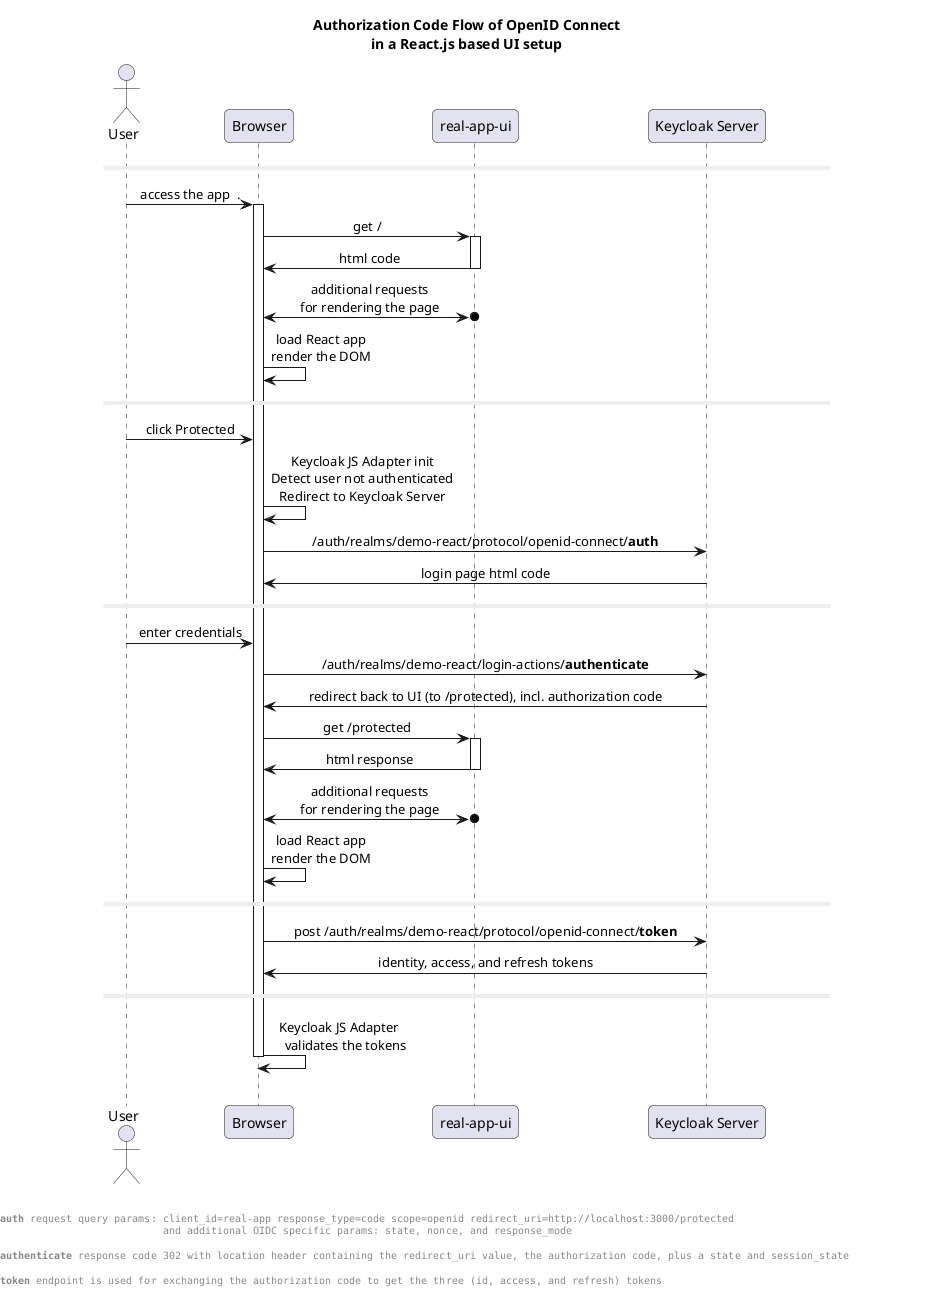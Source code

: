 @startuml

skinparam roundcorner 10
skinparam shadowing false
skinparam ParticipantPadding 60
skinparam Sequence {
  DividerBorderColor #eee
  MessageAlignment center
}

title
Authorization Code Flow of OpenID Connect
in a React.js based UI setup
endtitle

actor User as user
participant Browser as browser
participant "real-app-ui" as ui
participant "Keycloak Server" as kc

== ==

user -> browser: access the app  .
activate browser
browser -> ui: get /
activate ui
ui -> browser: html code
deactivate ui

browser <->o ui:  additional requests\nfor rendering the page
browser -> browser: load React app\nrender the DOM

== ==

user -> browser: click Protected
browser -> browser: Keycloak JS Adapter init\nDetect user not authenticated\nRedirect to Keycloak Server

browser -> kc: /auth/realms/demo-react/protocol/openid-connect/<b>auth</b>
kc -> browser: login page html code

== ==

user -> browser: enter credentials
browser -> kc: /auth/realms/demo-react/login-actions/<b>authenticate</b>
kc -> browser: redirect back to UI (to /protected), incl. authorization code
browser -> ui: get /protected
activate ui
ui -> browser: html response
deactivate ui
browser <->o ui:  additional requests\nfor rendering the page
browser -> browser: load React app\nrender the DOM

== ==

browser -> kc: post /auth/realms/demo-react/protocol/openid-connect/<b>token</b>
kc -> browser: identity, access, and refresh tokens

== ==

browser -> browser: Keycloak JS Adapter\n    validates the tokens
deactivate browser

footer


""<b>auth</b> request query params: client_id=real-app response_type=code scope=openid redirect_uri=http://localhost:3000/protected                                 ""
""and additional OIDC specific params: state, nonce, and response_mode                                 ""

""<b>authenticate</b> response code 302 with location header containing the redirect_uri value, the authorization code, plus a state and session_state              ""

""<b>token</b> endpoint is used for exchanging the authorization code to get the three (id, access, and refresh) tokens                                             ""

endfooter
|||
@enduml